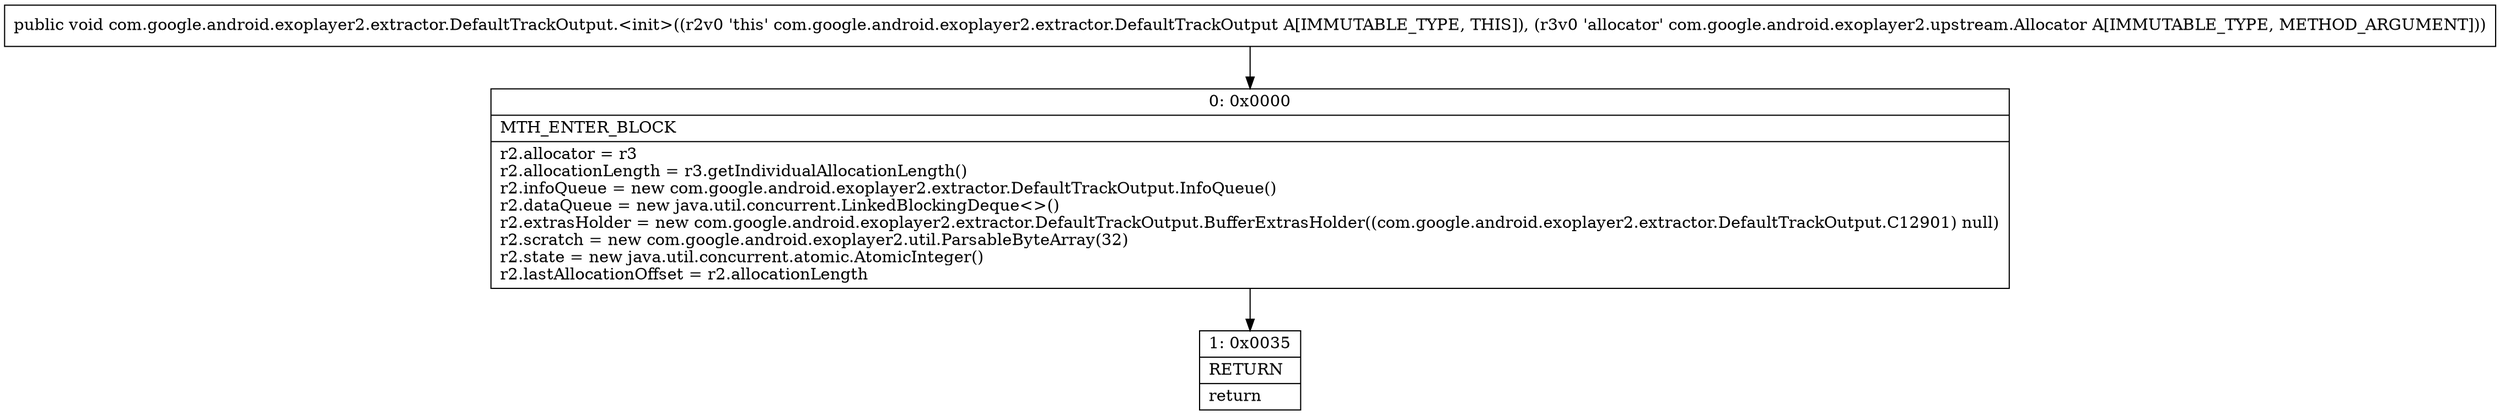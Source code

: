 digraph "CFG forcom.google.android.exoplayer2.extractor.DefaultTrackOutput.\<init\>(Lcom\/google\/android\/exoplayer2\/upstream\/Allocator;)V" {
Node_0 [shape=record,label="{0\:\ 0x0000|MTH_ENTER_BLOCK\l|r2.allocator = r3\lr2.allocationLength = r3.getIndividualAllocationLength()\lr2.infoQueue = new com.google.android.exoplayer2.extractor.DefaultTrackOutput.InfoQueue()\lr2.dataQueue = new java.util.concurrent.LinkedBlockingDeque\<\>()\lr2.extrasHolder = new com.google.android.exoplayer2.extractor.DefaultTrackOutput.BufferExtrasHolder((com.google.android.exoplayer2.extractor.DefaultTrackOutput.C12901) null)\lr2.scratch = new com.google.android.exoplayer2.util.ParsableByteArray(32)\lr2.state = new java.util.concurrent.atomic.AtomicInteger()\lr2.lastAllocationOffset = r2.allocationLength\l}"];
Node_1 [shape=record,label="{1\:\ 0x0035|RETURN\l|return\l}"];
MethodNode[shape=record,label="{public void com.google.android.exoplayer2.extractor.DefaultTrackOutput.\<init\>((r2v0 'this' com.google.android.exoplayer2.extractor.DefaultTrackOutput A[IMMUTABLE_TYPE, THIS]), (r3v0 'allocator' com.google.android.exoplayer2.upstream.Allocator A[IMMUTABLE_TYPE, METHOD_ARGUMENT])) }"];
MethodNode -> Node_0;
Node_0 -> Node_1;
}

